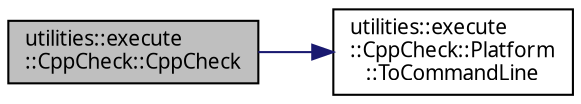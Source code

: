 digraph "utilities::execute::CppCheck::CppCheck"
{
 // INTERACTIVE_SVG=YES
  edge [fontname="Verdana",fontsize="10",labelfontname="Verdana",labelfontsize="10"];
  node [fontname="Verdana",fontsize="10",shape=record];
  rankdir="LR";
  Node1 [label="utilities::execute\l::CppCheck::CppCheck",height=0.2,width=0.4,color="black", fillcolor="grey75", style="filled", fontcolor="black"];
  Node1 -> Node2 [color="midnightblue",fontsize="10",style="solid",fontname="Verdana"];
  Node2 [label="utilities::execute\l::CppCheck::Platform\l::ToCommandLine",height=0.2,width=0.4,color="black", fillcolor="white", style="filled",URL="$classutilities_1_1execute_1_1_cpp_check_1_1_platform.html#ae2fb4d077ae8d67751e678c9ea2473d6",tooltip="Функция для преобразования числового значения флагов в строку для передачи CppCheck в качестве параме..."];
}
